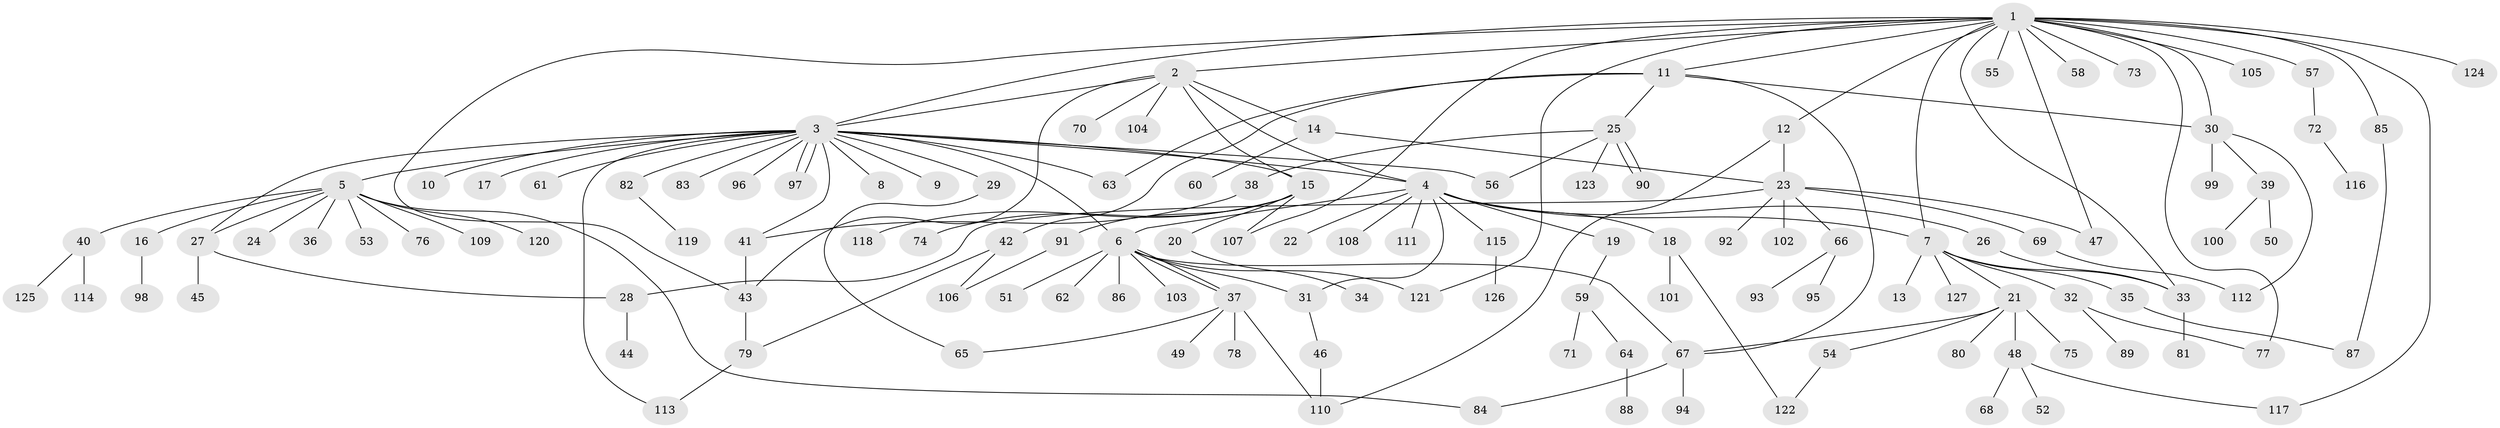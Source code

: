 // Generated by graph-tools (version 1.1) at 2025/14/03/09/25 04:14:48]
// undirected, 127 vertices, 163 edges
graph export_dot {
graph [start="1"]
  node [color=gray90,style=filled];
  1;
  2;
  3;
  4;
  5;
  6;
  7;
  8;
  9;
  10;
  11;
  12;
  13;
  14;
  15;
  16;
  17;
  18;
  19;
  20;
  21;
  22;
  23;
  24;
  25;
  26;
  27;
  28;
  29;
  30;
  31;
  32;
  33;
  34;
  35;
  36;
  37;
  38;
  39;
  40;
  41;
  42;
  43;
  44;
  45;
  46;
  47;
  48;
  49;
  50;
  51;
  52;
  53;
  54;
  55;
  56;
  57;
  58;
  59;
  60;
  61;
  62;
  63;
  64;
  65;
  66;
  67;
  68;
  69;
  70;
  71;
  72;
  73;
  74;
  75;
  76;
  77;
  78;
  79;
  80;
  81;
  82;
  83;
  84;
  85;
  86;
  87;
  88;
  89;
  90;
  91;
  92;
  93;
  94;
  95;
  96;
  97;
  98;
  99;
  100;
  101;
  102;
  103;
  104;
  105;
  106;
  107;
  108;
  109;
  110;
  111;
  112;
  113;
  114;
  115;
  116;
  117;
  118;
  119;
  120;
  121;
  122;
  123;
  124;
  125;
  126;
  127;
  1 -- 2;
  1 -- 3;
  1 -- 7;
  1 -- 11;
  1 -- 12;
  1 -- 30;
  1 -- 33;
  1 -- 43;
  1 -- 47;
  1 -- 55;
  1 -- 57;
  1 -- 58;
  1 -- 73;
  1 -- 77;
  1 -- 85;
  1 -- 105;
  1 -- 107;
  1 -- 117;
  1 -- 121;
  1 -- 124;
  2 -- 3;
  2 -- 4;
  2 -- 14;
  2 -- 15;
  2 -- 43;
  2 -- 70;
  2 -- 104;
  3 -- 4;
  3 -- 5;
  3 -- 6;
  3 -- 8;
  3 -- 9;
  3 -- 10;
  3 -- 15;
  3 -- 17;
  3 -- 27;
  3 -- 29;
  3 -- 41;
  3 -- 56;
  3 -- 61;
  3 -- 63;
  3 -- 82;
  3 -- 83;
  3 -- 96;
  3 -- 97;
  3 -- 97;
  3 -- 113;
  4 -- 6;
  4 -- 7;
  4 -- 18;
  4 -- 19;
  4 -- 22;
  4 -- 26;
  4 -- 31;
  4 -- 108;
  4 -- 111;
  4 -- 115;
  5 -- 16;
  5 -- 24;
  5 -- 27;
  5 -- 36;
  5 -- 40;
  5 -- 53;
  5 -- 76;
  5 -- 84;
  5 -- 109;
  5 -- 120;
  6 -- 31;
  6 -- 37;
  6 -- 37;
  6 -- 51;
  6 -- 62;
  6 -- 67;
  6 -- 86;
  6 -- 103;
  6 -- 121;
  7 -- 13;
  7 -- 21;
  7 -- 32;
  7 -- 33;
  7 -- 35;
  7 -- 127;
  11 -- 25;
  11 -- 30;
  11 -- 42;
  11 -- 63;
  11 -- 67;
  12 -- 23;
  12 -- 110;
  14 -- 23;
  14 -- 60;
  15 -- 20;
  15 -- 74;
  15 -- 91;
  15 -- 107;
  15 -- 118;
  16 -- 98;
  18 -- 101;
  18 -- 122;
  19 -- 59;
  20 -- 34;
  21 -- 48;
  21 -- 54;
  21 -- 67;
  21 -- 75;
  21 -- 80;
  23 -- 28;
  23 -- 47;
  23 -- 66;
  23 -- 69;
  23 -- 92;
  23 -- 102;
  25 -- 38;
  25 -- 56;
  25 -- 90;
  25 -- 90;
  25 -- 123;
  26 -- 33;
  27 -- 28;
  27 -- 45;
  28 -- 44;
  29 -- 65;
  30 -- 39;
  30 -- 99;
  30 -- 112;
  31 -- 46;
  32 -- 77;
  32 -- 89;
  33 -- 81;
  35 -- 87;
  37 -- 49;
  37 -- 65;
  37 -- 78;
  37 -- 110;
  38 -- 41;
  39 -- 50;
  39 -- 100;
  40 -- 114;
  40 -- 125;
  41 -- 43;
  42 -- 79;
  42 -- 106;
  43 -- 79;
  46 -- 110;
  48 -- 52;
  48 -- 68;
  48 -- 117;
  54 -- 122;
  57 -- 72;
  59 -- 64;
  59 -- 71;
  64 -- 88;
  66 -- 93;
  66 -- 95;
  67 -- 84;
  67 -- 94;
  69 -- 112;
  72 -- 116;
  79 -- 113;
  82 -- 119;
  85 -- 87;
  91 -- 106;
  115 -- 126;
}
